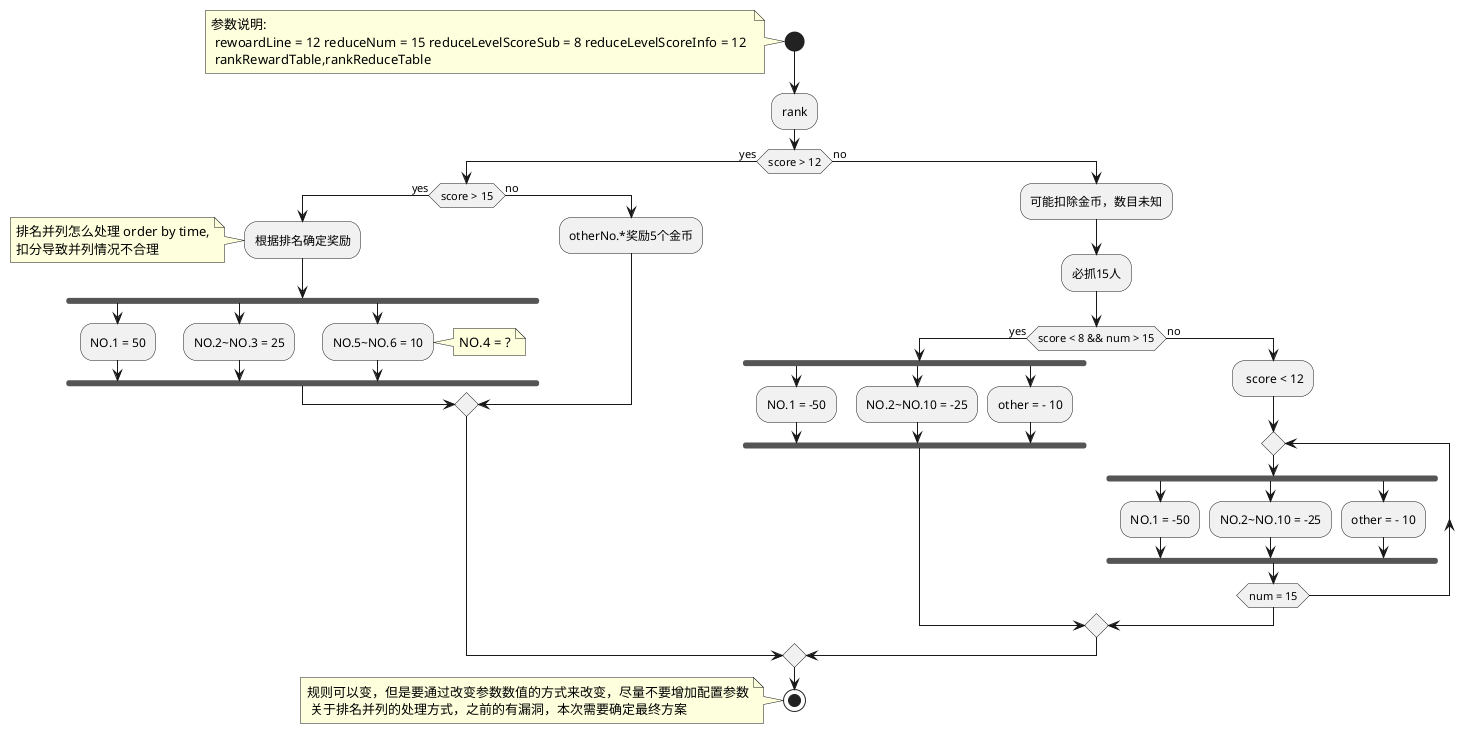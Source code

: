 @startuml
start
note:参数说明:\n rewoardLine = 12 reduceNum = 15 reduceLevelScoreSub = 8 reduceLevelScoreInfo = 12 \n rankRewardTable,rankReduceTable
:rank;
if (score > 12) then (yes)
    if (score > 15) then (yes)
    :根据排名确定奖励;
    note left:排名并列怎么处理 order by time,\n扣分导致并列情况不合理
        fork
        :NO.1 = 50;
        fork again
        :NO.2~NO.3 = 25;
        fork again
        :NO.5~NO.6 = 10;
        note right:NO.4 = ?
        end fork
    else (no)
     :otherNo.*奖励5个金币;
    endif
else (no)
:可能扣除金币，数目未知;
:必抓15人;
    if (score < 8 && num > 15) then (yes)
       fork
       :NO.1 = -50;
       fork again
       :NO.2~NO.10 = -25;
       fork again
       :other = - 10;
       end fork
    else (no)
     : score < 12;
        repeat
        fork
        :NO.1 = -50;
        fork again
        :NO.2~NO.10 = -25;
        fork again
        :other = - 10;
        end fork
        repeat while (num = 15)
    endif
endif

stop
note left:规则可以变，但是要通过改变参数数值的方式来改变，尽量不要增加配置参数\n 关于排名并列的处理方式，之前的有漏洞，本次需要确定最终方案
@enduml